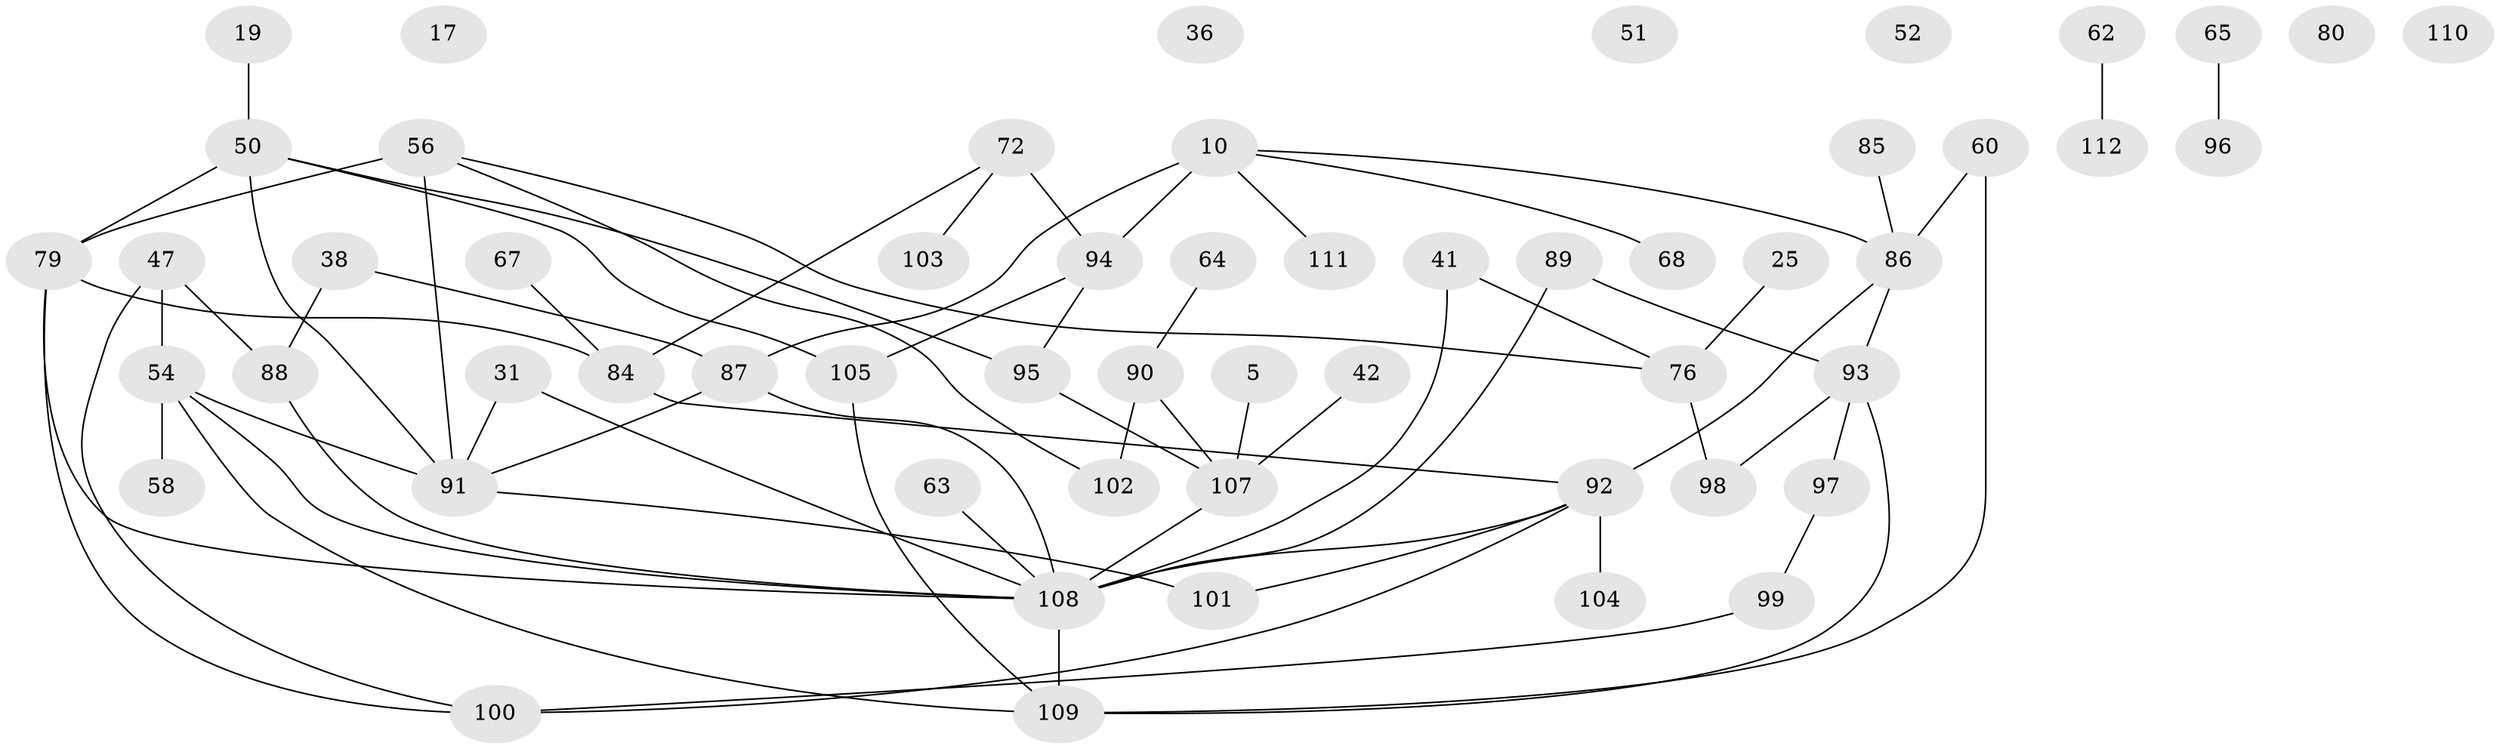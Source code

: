 // original degree distribution, {4: 0.19642857142857142, 6: 0.05357142857142857, 2: 0.26785714285714285, 1: 0.20535714285714285, 5: 0.026785714285714284, 3: 0.1875, 0: 0.05357142857142857, 7: 0.008928571428571428}
// Generated by graph-tools (version 1.1) at 2025/40/03/09/25 04:40:02]
// undirected, 56 vertices, 71 edges
graph export_dot {
graph [start="1"]
  node [color=gray90,style=filled];
  5;
  10;
  17;
  19;
  25;
  31;
  36;
  38;
  41;
  42;
  47;
  50 [super="+6"];
  51;
  52;
  54 [super="+49"];
  56;
  58;
  60;
  62;
  63;
  64;
  65;
  67 [super="+15"];
  68;
  72;
  76 [super="+13"];
  79 [super="+2"];
  80;
  84 [super="+70+40"];
  85;
  86 [super="+55+46"];
  87 [super="+37"];
  88 [super="+81"];
  89 [super="+44+73"];
  90 [super="+14"];
  91 [super="+9+18+3+75"];
  92 [super="+12+77"];
  93 [super="+28+57"];
  94 [super="+83"];
  95 [super="+34"];
  96 [super="+8"];
  97 [super="+82"];
  98 [super="+32+78"];
  99 [super="+22"];
  100 [super="+7+11"];
  101;
  102;
  103;
  104;
  105;
  107;
  108 [super="+48+106+71"];
  109 [super="+35+69+66"];
  110;
  111;
  112;
  5 -- 107;
  10 -- 68;
  10 -- 94 [weight=2];
  10 -- 111;
  10 -- 86;
  10 -- 87;
  19 -- 50;
  25 -- 76;
  31 -- 91;
  31 -- 108;
  38 -- 88 [weight=2];
  38 -- 87;
  41 -- 76;
  41 -- 108;
  42 -- 107;
  47 -- 54;
  47 -- 88 [weight=2];
  47 -- 100;
  50 -- 105;
  50 -- 79 [weight=2];
  50 -- 95;
  50 -- 91 [weight=2];
  54 -- 58;
  54 -- 108;
  54 -- 91 [weight=2];
  54 -- 109;
  56 -- 76;
  56 -- 102;
  56 -- 79;
  56 -- 91 [weight=3];
  60 -- 109;
  60 -- 86;
  62 -- 112;
  63 -- 108;
  64 -- 90;
  65 -- 96;
  67 -- 84;
  72 -- 94 [weight=2];
  72 -- 103;
  72 -- 84;
  76 -- 98 [weight=2];
  79 -- 100 [weight=2];
  79 -- 108 [weight=2];
  79 -- 84;
  84 -- 92;
  85 -- 86;
  86 -- 92;
  86 -- 93;
  87 -- 91;
  87 -- 108;
  88 -- 108;
  89 -- 108 [weight=3];
  89 -- 93;
  90 -- 102;
  90 -- 107 [weight=2];
  91 -- 101;
  92 -- 108 [weight=2];
  92 -- 100 [weight=2];
  92 -- 101;
  92 -- 104;
  93 -- 97;
  93 -- 98;
  93 -- 109;
  94 -- 105 [weight=2];
  94 -- 95;
  95 -- 107;
  97 -- 99;
  99 -- 100;
  105 -- 109;
  107 -- 108;
  108 -- 109 [weight=2];
}

